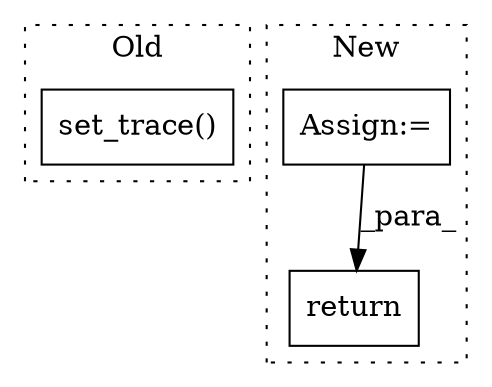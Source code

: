 digraph G {
subgraph cluster0 {
1 [label="set_trace()" a="75" s="6671" l="15" shape="box"];
label = "Old";
style="dotted";
}
subgraph cluster1 {
2 [label="return" a="93" s="7432" l="7" shape="box"];
3 [label="Assign:=" a="68" s="5575" l="3" shape="box"];
label = "New";
style="dotted";
}
3 -> 2 [label="_para_"];
}